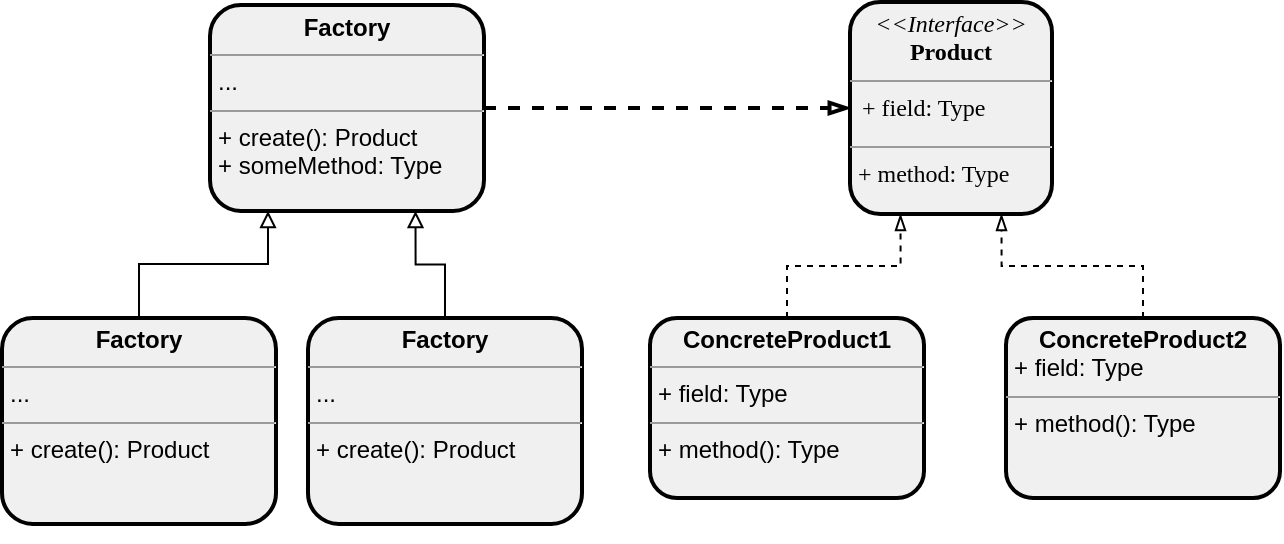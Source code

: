<mxfile>
    <diagram id="24hIeM_oF72KPXP3orI6" name="Page-1">
        <mxGraphModel dx="482" dy="306" grid="0" gridSize="10" guides="1" tooltips="1" connect="1" arrows="1" fold="1" page="1" pageScale="1" pageWidth="850" pageHeight="1100" background="#ffffff" math="0" shadow="0">
            <root>
                <mxCell id="0"/>
                <mxCell id="1" parent="0"/>
                <mxCell id="3" value="&lt;p style=&quot;margin: 0px ; margin-top: 4px ; text-align: center&quot;&gt;&lt;i&gt;&amp;lt;&amp;lt;Interface&amp;gt;&amp;gt;&lt;/i&gt;&lt;br&gt;&lt;b&gt;Product&lt;/b&gt;&lt;/p&gt;&lt;hr size=&quot;1&quot;&gt;&lt;p style=&quot;margin: 0px ; margin-left: 4px&quot;&gt;&lt;/p&gt;&lt;div&gt;&lt;/div&gt;&amp;nbsp; + field: Type&lt;br&gt;&lt;p&gt;&lt;/p&gt;&lt;hr size=&quot;1&quot;&gt;&lt;p style=&quot;margin: 0px ; margin-left: 4px&quot;&gt;+ method: Type&lt;br&gt;&lt;br&gt;&lt;/p&gt;" style="verticalAlign=top;align=left;overflow=fill;fontSize=12;fontFamily=Ubuntu;html=1;fontColor=#000000;fillColor=#F0F0F0;strokeWidth=2;shadow=0;sketch=0;glass=0;rounded=1;rotation=0;perimeterSpacing=0;strokeColor=#000000;" vertex="1" parent="1">
                    <mxGeometry x="450" y="53" width="101" height="106" as="geometry"/>
                </mxCell>
                <mxCell id="28" style="edgeStyle=orthogonalEdgeStyle;rounded=0;orthogonalLoop=1;jettySize=auto;html=1;exitX=0.5;exitY=0;exitDx=0;exitDy=0;entryX=0.25;entryY=1;entryDx=0;entryDy=0;dashed=1;fontFamily=Ubuntu;fontColor=#000000;endArrow=blockThin;endFill=0;strokeColor=#000000;strokeWidth=1;" edge="1" parent="1" source="10" target="3">
                    <mxGeometry relative="1" as="geometry"/>
                </mxCell>
                <mxCell id="10" value="&lt;p style=&quot;margin: 0px ; margin-top: 4px ; text-align: center&quot;&gt;&lt;b&gt;ConcreteProduct1&lt;/b&gt;&lt;/p&gt;&lt;hr size=&quot;1&quot;&gt;&lt;p style=&quot;margin: 0px ; margin-left: 4px&quot;&gt;+ field: Type&lt;/p&gt;&lt;hr size=&quot;1&quot;&gt;&lt;p style=&quot;margin: 0px ; margin-left: 4px&quot;&gt;+ method(): Type&lt;/p&gt;" style="verticalAlign=top;align=left;overflow=fill;fontSize=12;fontFamily=Helvetica;html=1;rounded=1;shadow=0;glass=0;labelBackgroundColor=none;sketch=0;fontColor=#000000;strokeColor=#000000;strokeWidth=2;fillColor=#F0F0F0;gradientColor=none;" vertex="1" parent="1">
                    <mxGeometry x="350" y="211" width="137" height="90" as="geometry"/>
                </mxCell>
                <mxCell id="29" style="edgeStyle=orthogonalEdgeStyle;rounded=0;orthogonalLoop=1;jettySize=auto;html=1;exitX=0.5;exitY=0;exitDx=0;exitDy=0;entryX=0.75;entryY=1;entryDx=0;entryDy=0;dashed=1;fontFamily=Ubuntu;fontColor=#000000;endArrow=blockThin;endFill=0;strokeColor=#000000;strokeWidth=1;" edge="1" parent="1" source="12" target="3">
                    <mxGeometry relative="1" as="geometry"/>
                </mxCell>
                <mxCell id="12" value="&lt;p style=&quot;margin: 0px ; margin-top: 4px ; text-align: center&quot;&gt;&lt;b&gt;ConcreteProduct2&lt;/b&gt;&lt;/p&gt;&lt;p style=&quot;margin: 0px ; margin-left: 4px&quot;&gt;+ field: Type&lt;/p&gt;&lt;hr size=&quot;1&quot;&gt;&lt;p style=&quot;margin: 0px ; margin-left: 4px&quot;&gt;+ method(): Type&lt;/p&gt;" style="verticalAlign=top;align=left;overflow=fill;fontSize=12;fontFamily=Helvetica;html=1;rounded=1;shadow=0;glass=0;labelBackgroundColor=none;sketch=0;fontColor=#000000;strokeColor=#000000;strokeWidth=2;fillColor=#F0F0F0;gradientColor=none;" vertex="1" parent="1">
                    <mxGeometry x="528" y="211" width="137" height="90" as="geometry"/>
                </mxCell>
                <mxCell id="31" style="edgeStyle=orthogonalEdgeStyle;rounded=0;orthogonalLoop=1;jettySize=auto;html=1;entryX=0;entryY=0.5;entryDx=0;entryDy=0;dashed=1;fontFamily=Ubuntu;fontColor=#000000;endArrow=blockThin;endFill=0;strokeColor=#000000;strokeWidth=2;" edge="1" parent="1" source="30" target="3">
                    <mxGeometry relative="1" as="geometry"/>
                </mxCell>
                <mxCell id="30" value="&lt;p style=&quot;margin: 0px ; margin-top: 4px ; text-align: center&quot;&gt;&lt;b&gt;Factory&lt;/b&gt;&lt;/p&gt;&lt;hr size=&quot;1&quot;&gt;&lt;p style=&quot;margin: 0px ; margin-left: 4px&quot;&gt;...&lt;/p&gt;&lt;hr size=&quot;1&quot;&gt;&lt;p style=&quot;margin: 0px ; margin-left: 4px&quot;&gt;+ create(): Product&lt;/p&gt;&lt;p style=&quot;margin: 0px ; margin-left: 4px&quot;&gt;+ someMethod: Type&lt;/p&gt;" style="verticalAlign=top;align=left;overflow=fill;fontSize=12;fontFamily=Helvetica;html=1;rounded=1;shadow=0;glass=0;labelBackgroundColor=none;sketch=0;fontColor=#000000;strokeColor=#000000;strokeWidth=2;fillColor=#F0F0F0;gradientColor=none;" vertex="1" parent="1">
                    <mxGeometry x="130" y="54.5" width="137" height="103" as="geometry"/>
                </mxCell>
                <mxCell id="35" style="edgeStyle=orthogonalEdgeStyle;rounded=0;orthogonalLoop=1;jettySize=auto;html=1;exitX=0.5;exitY=0;exitDx=0;exitDy=0;fontFamily=Ubuntu;fontColor=#000000;endArrow=block;endFill=0;strokeColor=#000000;strokeWidth=1;" edge="1" parent="1" source="32" target="30">
                    <mxGeometry relative="1" as="geometry">
                        <mxPoint x="173" y="159" as="targetPoint"/>
                        <Array as="points">
                            <mxPoint x="95" y="184"/>
                            <mxPoint x="159" y="184"/>
                        </Array>
                    </mxGeometry>
                </mxCell>
                <mxCell id="32" value="&lt;p style=&quot;margin: 0px ; margin-top: 4px ; text-align: center&quot;&gt;&lt;b&gt;Factory&lt;/b&gt;&lt;/p&gt;&lt;hr size=&quot;1&quot;&gt;&lt;p style=&quot;margin: 0px ; margin-left: 4px&quot;&gt;...&lt;/p&gt;&lt;hr size=&quot;1&quot;&gt;&lt;p style=&quot;margin: 0px ; margin-left: 4px&quot;&gt;+ create(): Product&lt;/p&gt;&lt;p style=&quot;margin: 0px ; margin-left: 4px&quot;&gt;&lt;br&gt;&lt;/p&gt;" style="verticalAlign=top;align=left;overflow=fill;fontSize=12;fontFamily=Helvetica;html=1;rounded=1;shadow=0;glass=0;labelBackgroundColor=none;sketch=0;fontColor=#000000;strokeColor=#000000;strokeWidth=2;fillColor=#F0F0F0;gradientColor=none;" vertex="1" parent="1">
                    <mxGeometry x="26" y="211" width="137" height="103" as="geometry"/>
                </mxCell>
                <mxCell id="37" style="edgeStyle=orthogonalEdgeStyle;rounded=0;orthogonalLoop=1;jettySize=auto;html=1;exitX=0.5;exitY=0;exitDx=0;exitDy=0;fontFamily=Ubuntu;fontColor=#000000;endArrow=block;endFill=0;strokeColor=#000000;strokeWidth=1;entryX=0.75;entryY=1;entryDx=0;entryDy=0;" edge="1" parent="1" source="33" target="30">
                    <mxGeometry relative="1" as="geometry">
                        <mxPoint x="165" y="166" as="targetPoint"/>
                    </mxGeometry>
                </mxCell>
                <mxCell id="33" value="&lt;p style=&quot;margin: 0px ; margin-top: 4px ; text-align: center&quot;&gt;&lt;b&gt;Factory&lt;/b&gt;&lt;/p&gt;&lt;hr size=&quot;1&quot;&gt;&lt;p style=&quot;margin: 0px ; margin-left: 4px&quot;&gt;...&lt;/p&gt;&lt;hr size=&quot;1&quot;&gt;&lt;p style=&quot;margin: 0px ; margin-left: 4px&quot;&gt;+ create(): Product&lt;/p&gt;&lt;p style=&quot;margin: 0px ; margin-left: 4px&quot;&gt;&lt;br&gt;&lt;/p&gt;" style="verticalAlign=top;align=left;overflow=fill;fontSize=12;fontFamily=Helvetica;html=1;rounded=1;shadow=0;glass=0;labelBackgroundColor=none;sketch=0;fontColor=#000000;strokeColor=#000000;strokeWidth=2;fillColor=#F0F0F0;gradientColor=none;" vertex="1" parent="1">
                    <mxGeometry x="179" y="211" width="137" height="103" as="geometry"/>
                </mxCell>
                <mxCell id="36" style="edgeStyle=orthogonalEdgeStyle;rounded=0;orthogonalLoop=1;jettySize=auto;html=1;exitX=0.5;exitY=1;exitDx=0;exitDy=0;dashed=1;fontFamily=Ubuntu;fontColor=#000000;endArrow=blockThin;endFill=0;strokeColor=#000000;strokeWidth=2;" edge="1" parent="1" source="32" target="32">
                    <mxGeometry relative="1" as="geometry"/>
                </mxCell>
            </root>
        </mxGraphModel>
    </diagram>
</mxfile>